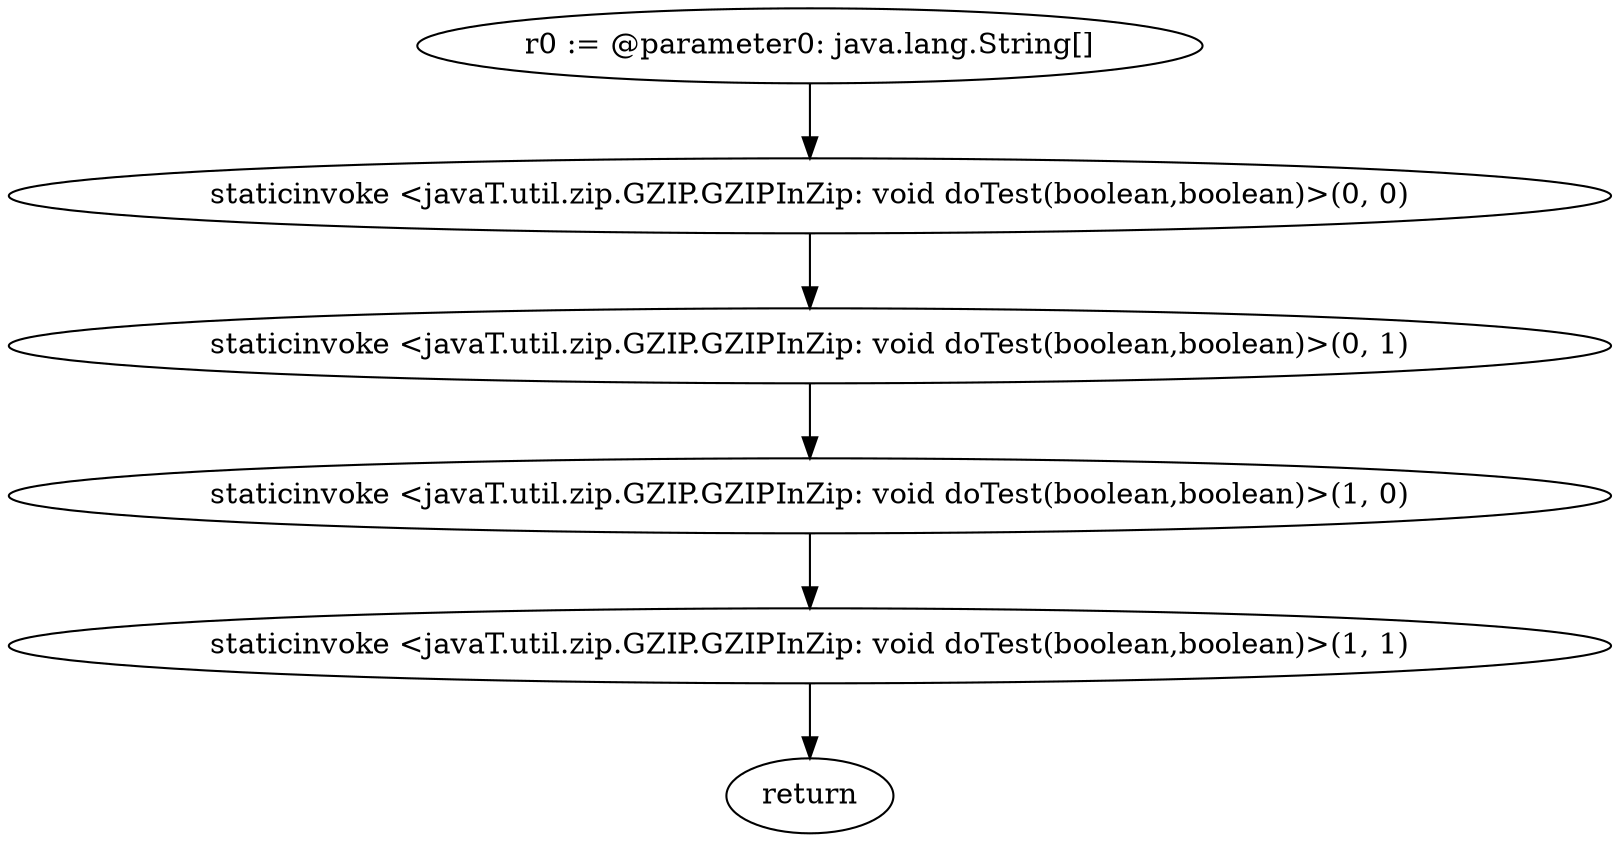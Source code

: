 digraph "unitGraph" {
    "r0 := @parameter0: java.lang.String[]"
    "staticinvoke <javaT.util.zip.GZIP.GZIPInZip: void doTest(boolean,boolean)>(0, 0)"
    "staticinvoke <javaT.util.zip.GZIP.GZIPInZip: void doTest(boolean,boolean)>(0, 1)"
    "staticinvoke <javaT.util.zip.GZIP.GZIPInZip: void doTest(boolean,boolean)>(1, 0)"
    "staticinvoke <javaT.util.zip.GZIP.GZIPInZip: void doTest(boolean,boolean)>(1, 1)"
    "return"
    "r0 := @parameter0: java.lang.String[]"->"staticinvoke <javaT.util.zip.GZIP.GZIPInZip: void doTest(boolean,boolean)>(0, 0)";
    "staticinvoke <javaT.util.zip.GZIP.GZIPInZip: void doTest(boolean,boolean)>(0, 0)"->"staticinvoke <javaT.util.zip.GZIP.GZIPInZip: void doTest(boolean,boolean)>(0, 1)";
    "staticinvoke <javaT.util.zip.GZIP.GZIPInZip: void doTest(boolean,boolean)>(0, 1)"->"staticinvoke <javaT.util.zip.GZIP.GZIPInZip: void doTest(boolean,boolean)>(1, 0)";
    "staticinvoke <javaT.util.zip.GZIP.GZIPInZip: void doTest(boolean,boolean)>(1, 0)"->"staticinvoke <javaT.util.zip.GZIP.GZIPInZip: void doTest(boolean,boolean)>(1, 1)";
    "staticinvoke <javaT.util.zip.GZIP.GZIPInZip: void doTest(boolean,boolean)>(1, 1)"->"return";
}
